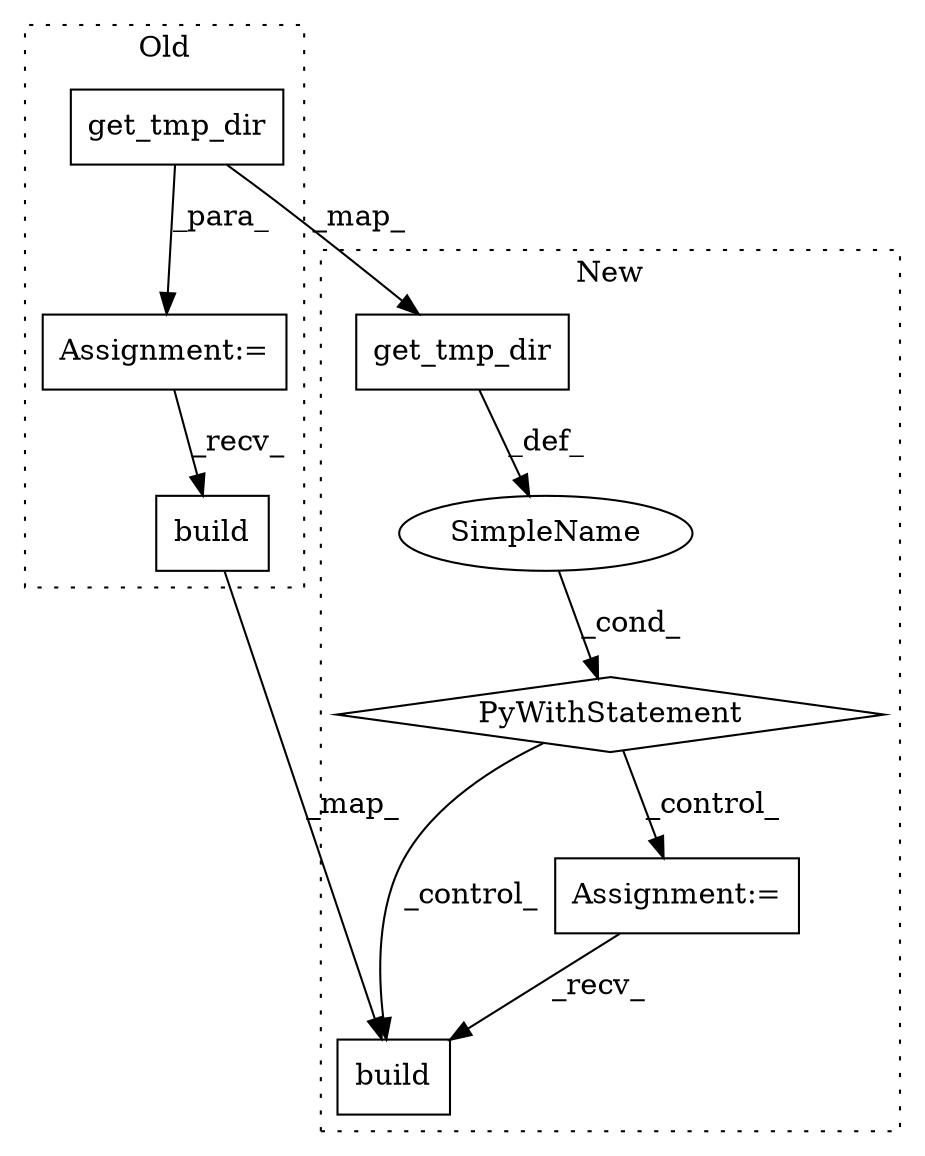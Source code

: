 digraph G {
subgraph cluster0 {
1 [label="get_tmp_dir" a="32" s="707" l="13" shape="box"];
6 [label="build" a="32" s="838" l="7" shape="box"];
8 [label="Assignment:=" a="7" s="697" l="1" shape="box"];
label = "Old";
style="dotted";
}
subgraph cluster1 {
2 [label="get_tmp_dir" a="32" s="677" l="13" shape="box"];
3 [label="PyWithStatement" a="104" s="658,690" l="10,2" shape="diamond"];
4 [label="SimpleName" a="42" s="" l="" shape="ellipse"];
5 [label="build" a="32" s="831" l="7" shape="box"];
7 [label="Assignment:=" a="7" s="710" l="7" shape="box"];
label = "New";
style="dotted";
}
1 -> 2 [label="_map_"];
1 -> 8 [label="_para_"];
2 -> 4 [label="_def_"];
3 -> 5 [label="_control_"];
3 -> 7 [label="_control_"];
4 -> 3 [label="_cond_"];
6 -> 5 [label="_map_"];
7 -> 5 [label="_recv_"];
8 -> 6 [label="_recv_"];
}